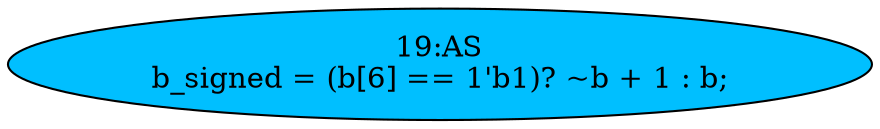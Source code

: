 strict digraph "" {
	node [label="\N"];
	"19:AS"	[ast="<pyverilog.vparser.ast.Assign object at 0x7f605a921450>",
		def_var="['b_signed']",
		fillcolor=deepskyblue,
		label="19:AS
b_signed = (b[6] == 1'b1)? ~b + 1 : b;",
		statements="[]",
		style=filled,
		typ=Assign,
		use_var="['b', 'b', 'b']"];
}
